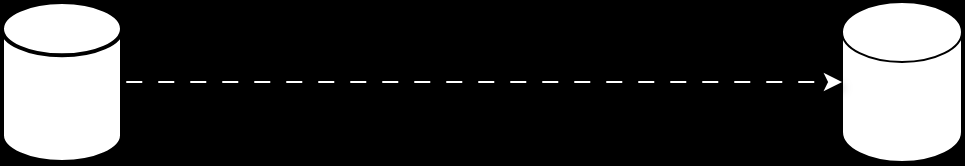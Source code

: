 <mxfile version="24.2.2" type="github">
  <diagram name="Page-1" id="xjE_2REHdxasygmKfpRi">
    <mxGraphModel dx="993" dy="518" grid="1" gridSize="10" guides="1" tooltips="1" connect="1" arrows="1" fold="1" page="1" pageScale="1" pageWidth="850" pageHeight="1100" background="#000000" math="0" shadow="0">
      <root>
        <mxCell id="0" />
        <mxCell id="1" parent="0" />
        <mxCell id="oPM3tJ37PHZPRLMDAiYi-1" value="" style="strokeWidth=2;html=1;shape=mxgraph.flowchart.database;whiteSpace=wrap;" vertex="1" parent="1">
          <mxGeometry x="120" y="440" width="60" height="80" as="geometry" />
        </mxCell>
        <mxCell id="oPM3tJ37PHZPRLMDAiYi-2" value="" style="shape=cylinder3;whiteSpace=wrap;html=1;boundedLbl=1;backgroundOutline=1;size=15;" vertex="1" parent="1">
          <mxGeometry x="540" y="440" width="60" height="80" as="geometry" />
        </mxCell>
        <mxCell id="oPM3tJ37PHZPRLMDAiYi-3" style="edgeStyle=orthogonalEdgeStyle;rounded=0;orthogonalLoop=1;jettySize=auto;html=1;entryX=0;entryY=0.5;entryDx=0;entryDy=0;entryPerimeter=0;curved=0;strokeColor=#FFFFFF;flowAnimation=1;shadow=1;" edge="1" parent="1" source="oPM3tJ37PHZPRLMDAiYi-1" target="oPM3tJ37PHZPRLMDAiYi-2">
          <mxGeometry relative="1" as="geometry" />
        </mxCell>
      </root>
    </mxGraphModel>
  </diagram>
</mxfile>
